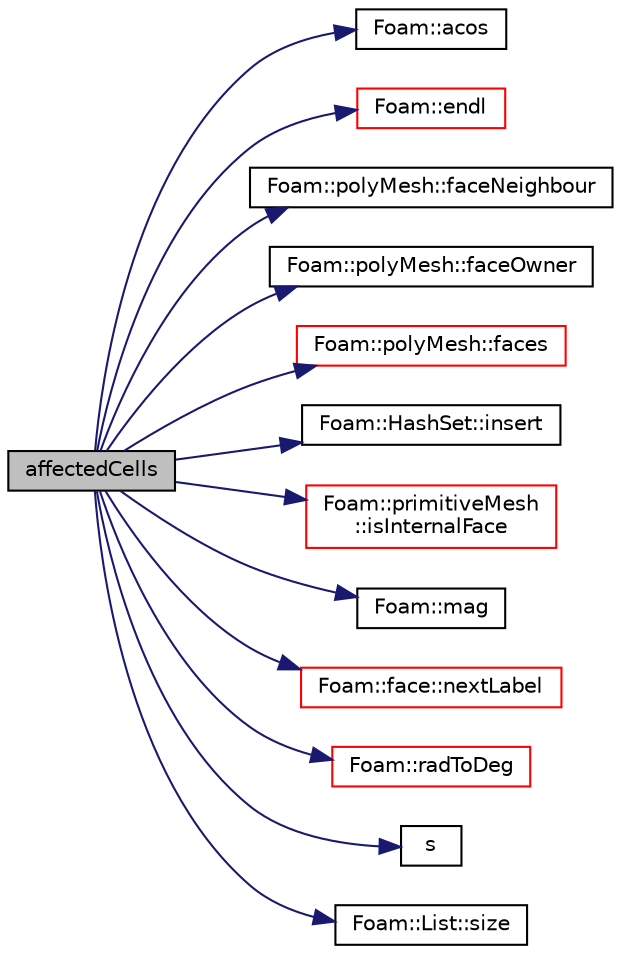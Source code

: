 digraph "affectedCells"
{
  bgcolor="transparent";
  edge [fontname="Helvetica",fontsize="10",labelfontname="Helvetica",labelfontsize="10"];
  node [fontname="Helvetica",fontsize="10",shape=record];
  rankdir="LR";
  Node1071 [label="affectedCells",height=0.2,width=0.4,color="black", fillcolor="grey75", style="filled", fontcolor="black"];
  Node1071 -> Node1072 [color="midnightblue",fontsize="10",style="solid",fontname="Helvetica"];
  Node1072 [label="Foam::acos",height=0.2,width=0.4,color="black",URL="$a21851.html#af1788b4e662ef398105742fd8bc861fc"];
  Node1071 -> Node1073 [color="midnightblue",fontsize="10",style="solid",fontname="Helvetica"];
  Node1073 [label="Foam::endl",height=0.2,width=0.4,color="red",URL="$a21851.html#a2db8fe02a0d3909e9351bb4275b23ce4",tooltip="Add newline and flush stream. "];
  Node1071 -> Node1075 [color="midnightblue",fontsize="10",style="solid",fontname="Helvetica"];
  Node1075 [label="Foam::polyMesh::faceNeighbour",height=0.2,width=0.4,color="black",URL="$a28565.html#a9fb57b52c700ed61f09ada65412d13e3",tooltip="Return face neighbour. "];
  Node1071 -> Node1076 [color="midnightblue",fontsize="10",style="solid",fontname="Helvetica"];
  Node1076 [label="Foam::polyMesh::faceOwner",height=0.2,width=0.4,color="black",URL="$a28565.html#a57752b49bfee23ca1944c3fb0493974f",tooltip="Return face owner. "];
  Node1071 -> Node1077 [color="midnightblue",fontsize="10",style="solid",fontname="Helvetica"];
  Node1077 [label="Foam::polyMesh::faces",height=0.2,width=0.4,color="red",URL="$a28565.html#a431c0a24765f0bb6d32f6a03ce0e9b57",tooltip="Return raw faces. "];
  Node1071 -> Node1121 [color="midnightblue",fontsize="10",style="solid",fontname="Helvetica"];
  Node1121 [label="Foam::HashSet::insert",height=0.2,width=0.4,color="black",URL="$a26829.html#a49f0753d9652681fc3a81f59951a0ad7",tooltip="Insert a new entry. "];
  Node1071 -> Node1122 [color="midnightblue",fontsize="10",style="solid",fontname="Helvetica"];
  Node1122 [label="Foam::primitiveMesh\l::isInternalFace",height=0.2,width=0.4,color="red",URL="$a28685.html#ae3e48ad9ec4c5132ec7d3d702ad17c9e",tooltip="Return true if given face label is internal to the mesh. "];
  Node1071 -> Node1124 [color="midnightblue",fontsize="10",style="solid",fontname="Helvetica"];
  Node1124 [label="Foam::mag",height=0.2,width=0.4,color="black",URL="$a21851.html#a929da2a3fdcf3dacbbe0487d3a330dae"];
  Node1071 -> Node1125 [color="midnightblue",fontsize="10",style="solid",fontname="Helvetica"];
  Node1125 [label="Foam::face::nextLabel",height=0.2,width=0.4,color="red",URL="$a28369.html#a8d8ab7da5fc0315042faf1b6dcf64f4a",tooltip="Next vertex on face. "];
  Node1071 -> Node1128 [color="midnightblue",fontsize="10",style="solid",fontname="Helvetica"];
  Node1128 [label="Foam::radToDeg",height=0.2,width=0.4,color="red",URL="$a21851.html#a43e249466ea923a1a1243c5f91fbd2d7",tooltip="Conversion from radians to degrees. "];
  Node1071 -> Node1130 [color="midnightblue",fontsize="10",style="solid",fontname="Helvetica"];
  Node1130 [label="s",height=0.2,width=0.4,color="black",URL="$a19343.html#abb9c4233033fad2ad0206cd4adad3b9f"];
  Node1071 -> Node1131 [color="midnightblue",fontsize="10",style="solid",fontname="Helvetica"];
  Node1131 [label="Foam::List::size",height=0.2,width=0.4,color="black",URL="$a26833.html#a8a5f6fa29bd4b500caf186f60245b384",tooltip="Override size to be inconsistent with allocated storage. "];
}
